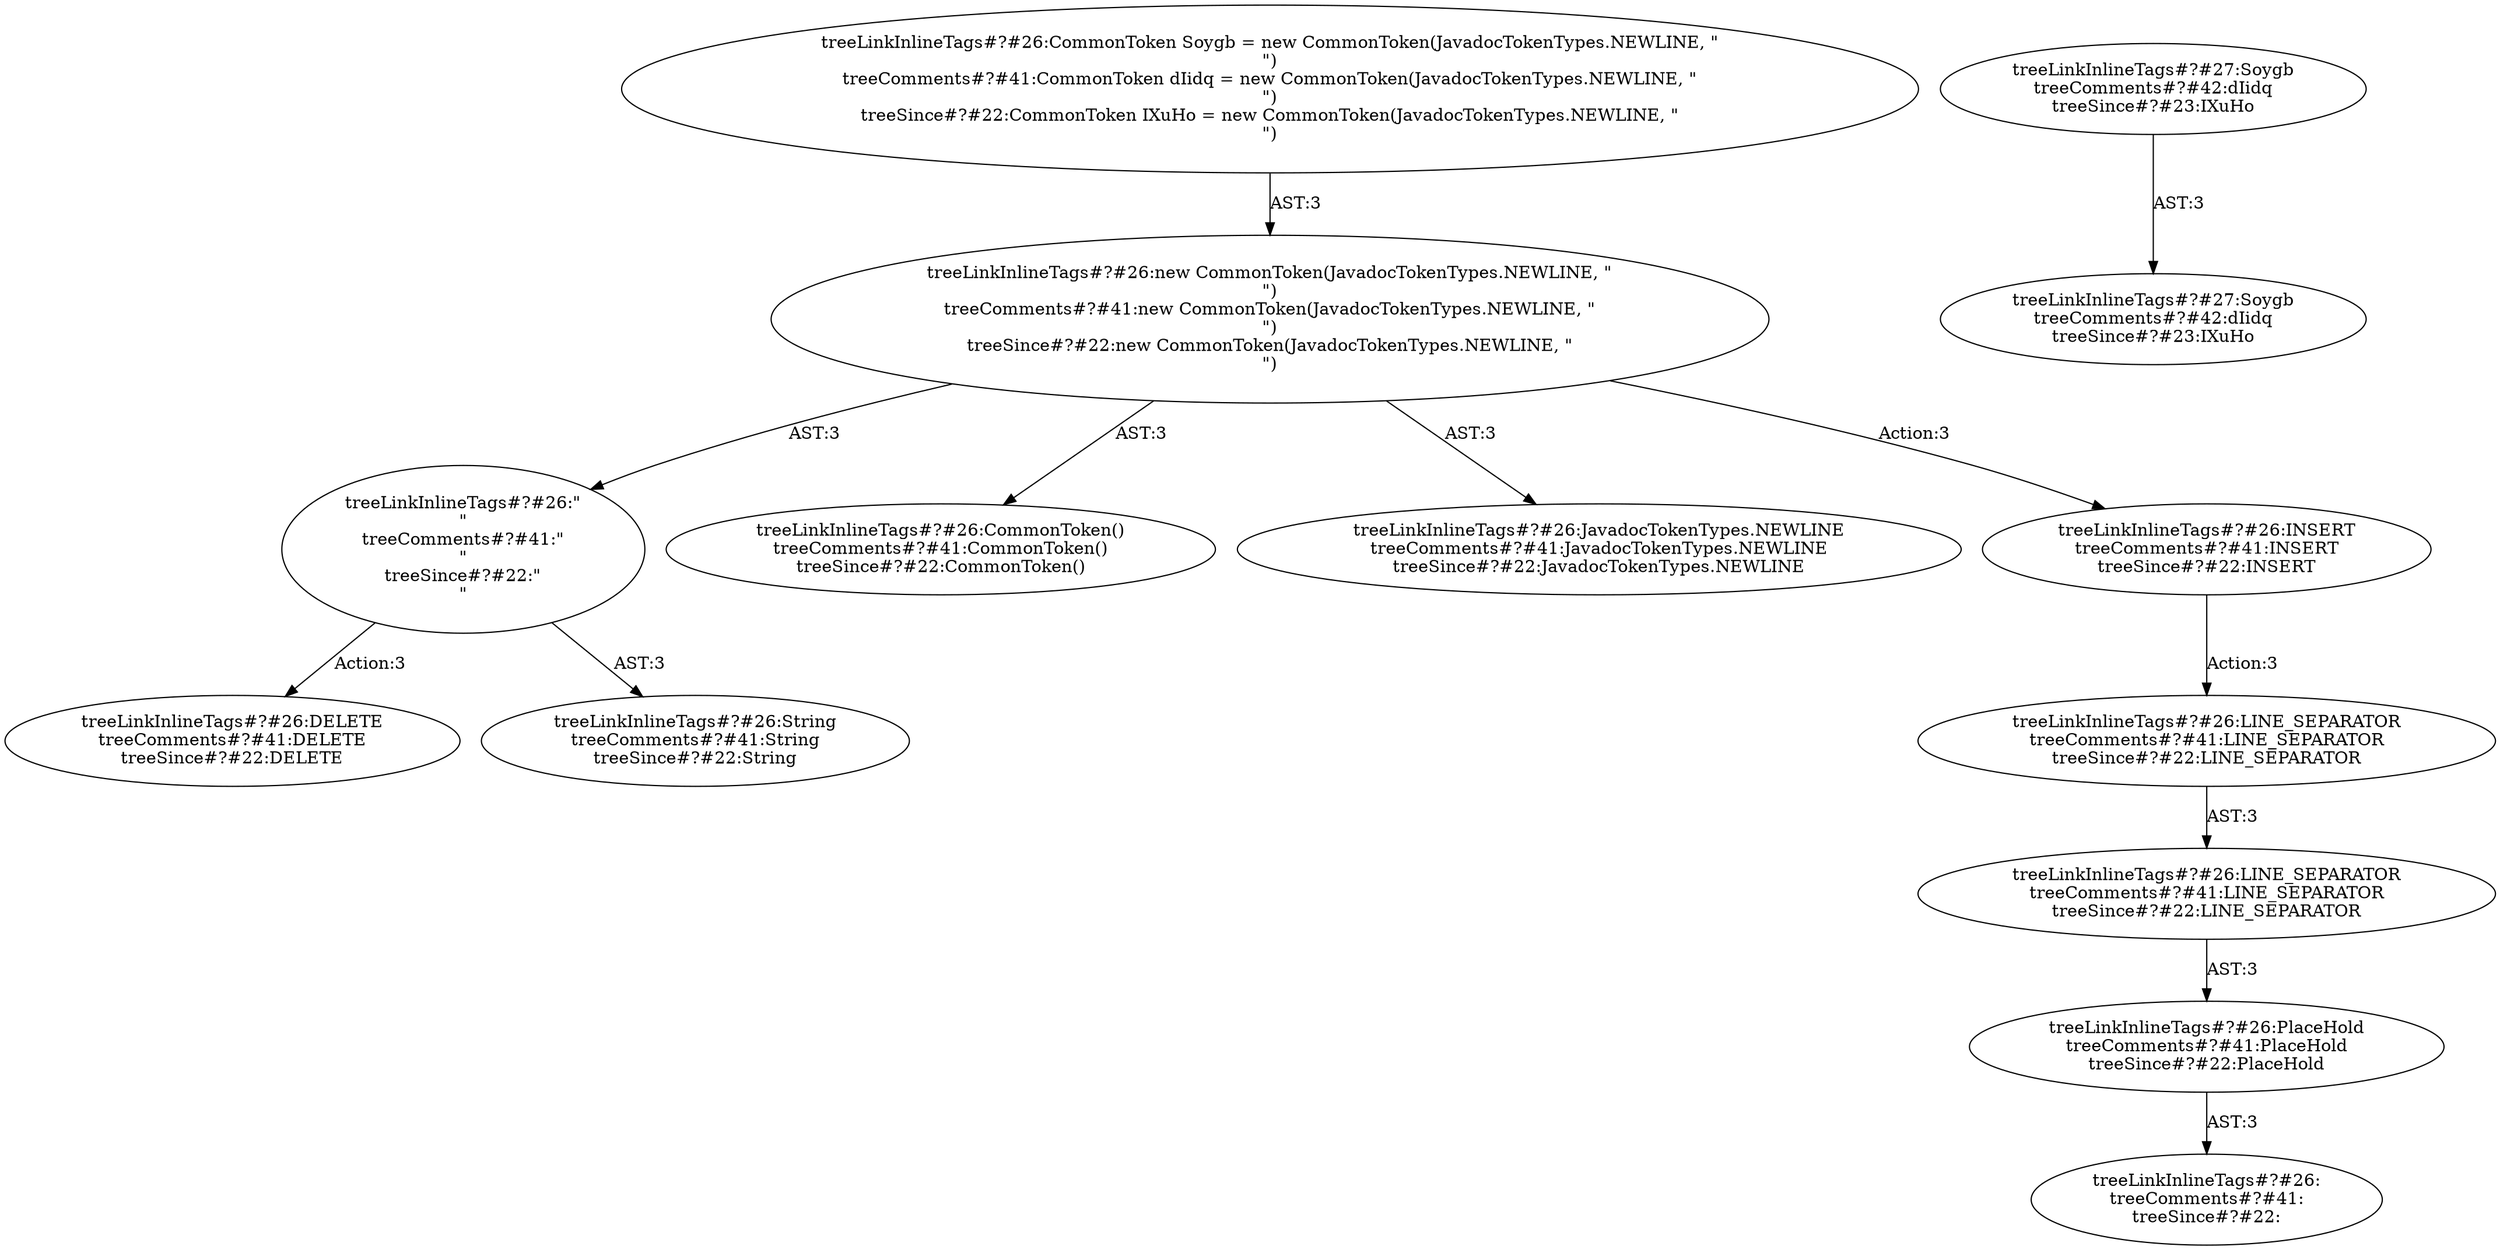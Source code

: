 digraph "Pattern" {
0 [label="treeLinkInlineTags#?#26:DELETE
treeComments#?#41:DELETE
treeSince#?#22:DELETE" shape=ellipse]
1 [label="treeLinkInlineTags#?#26:\"\n\"
treeComments#?#41:\"\n\"
treeSince#?#22:\"\n\"" shape=ellipse]
2 [label="treeLinkInlineTags#?#26:new CommonToken(JavadocTokenTypes.NEWLINE, \"\n\")
treeComments#?#41:new CommonToken(JavadocTokenTypes.NEWLINE, \"\n\")
treeSince#?#22:new CommonToken(JavadocTokenTypes.NEWLINE, \"\n\")" shape=ellipse]
3 [label="treeLinkInlineTags#?#26:CommonToken Soygb = new CommonToken(JavadocTokenTypes.NEWLINE, \"\n\")
treeComments#?#41:CommonToken dIidq = new CommonToken(JavadocTokenTypes.NEWLINE, \"\n\")
treeSince#?#22:CommonToken IXuHo = new CommonToken(JavadocTokenTypes.NEWLINE, \"\n\")" shape=ellipse]
4 [label="treeLinkInlineTags#?#26:CommonToken()
treeComments#?#41:CommonToken()
treeSince#?#22:CommonToken()" shape=ellipse]
5 [label="treeLinkInlineTags#?#26:JavadocTokenTypes.NEWLINE
treeComments#?#41:JavadocTokenTypes.NEWLINE
treeSince#?#22:JavadocTokenTypes.NEWLINE" shape=ellipse]
6 [label="treeLinkInlineTags#?#26:INSERT
treeComments#?#41:INSERT
treeSince#?#22:INSERT" shape=ellipse]
7 [label="treeLinkInlineTags#?#26:LINE_SEPARATOR
treeComments#?#41:LINE_SEPARATOR
treeSince#?#22:LINE_SEPARATOR" shape=ellipse]
8 [label="treeLinkInlineTags#?#26:LINE_SEPARATOR
treeComments#?#41:LINE_SEPARATOR
treeSince#?#22:LINE_SEPARATOR" shape=ellipse]
9 [label="treeLinkInlineTags#?#26:PlaceHold
treeComments#?#41:PlaceHold
treeSince#?#22:PlaceHold" shape=ellipse]
10 [label="treeLinkInlineTags#?#26:
treeComments#?#41:
treeSince#?#22:" shape=ellipse]
11 [label="treeLinkInlineTags#?#27:Soygb
treeComments#?#42:dIidq
treeSince#?#23:IXuHo" shape=ellipse]
12 [label="treeLinkInlineTags#?#27:Soygb
treeComments#?#42:dIidq
treeSince#?#23:IXuHo" shape=ellipse]
13 [label="treeLinkInlineTags#?#26:String
treeComments#?#41:String
treeSince#?#22:String" shape=ellipse]
1 -> 0 [label="Action:3"];
1 -> 13 [label="AST:3"];
2 -> 1 [label="AST:3"];
2 -> 4 [label="AST:3"];
2 -> 5 [label="AST:3"];
2 -> 6 [label="Action:3"];
3 -> 2 [label="AST:3"];
6 -> 7 [label="Action:3"];
7 -> 8 [label="AST:3"];
8 -> 9 [label="AST:3"];
9 -> 10 [label="AST:3"];
11 -> 12 [label="AST:3"];
}